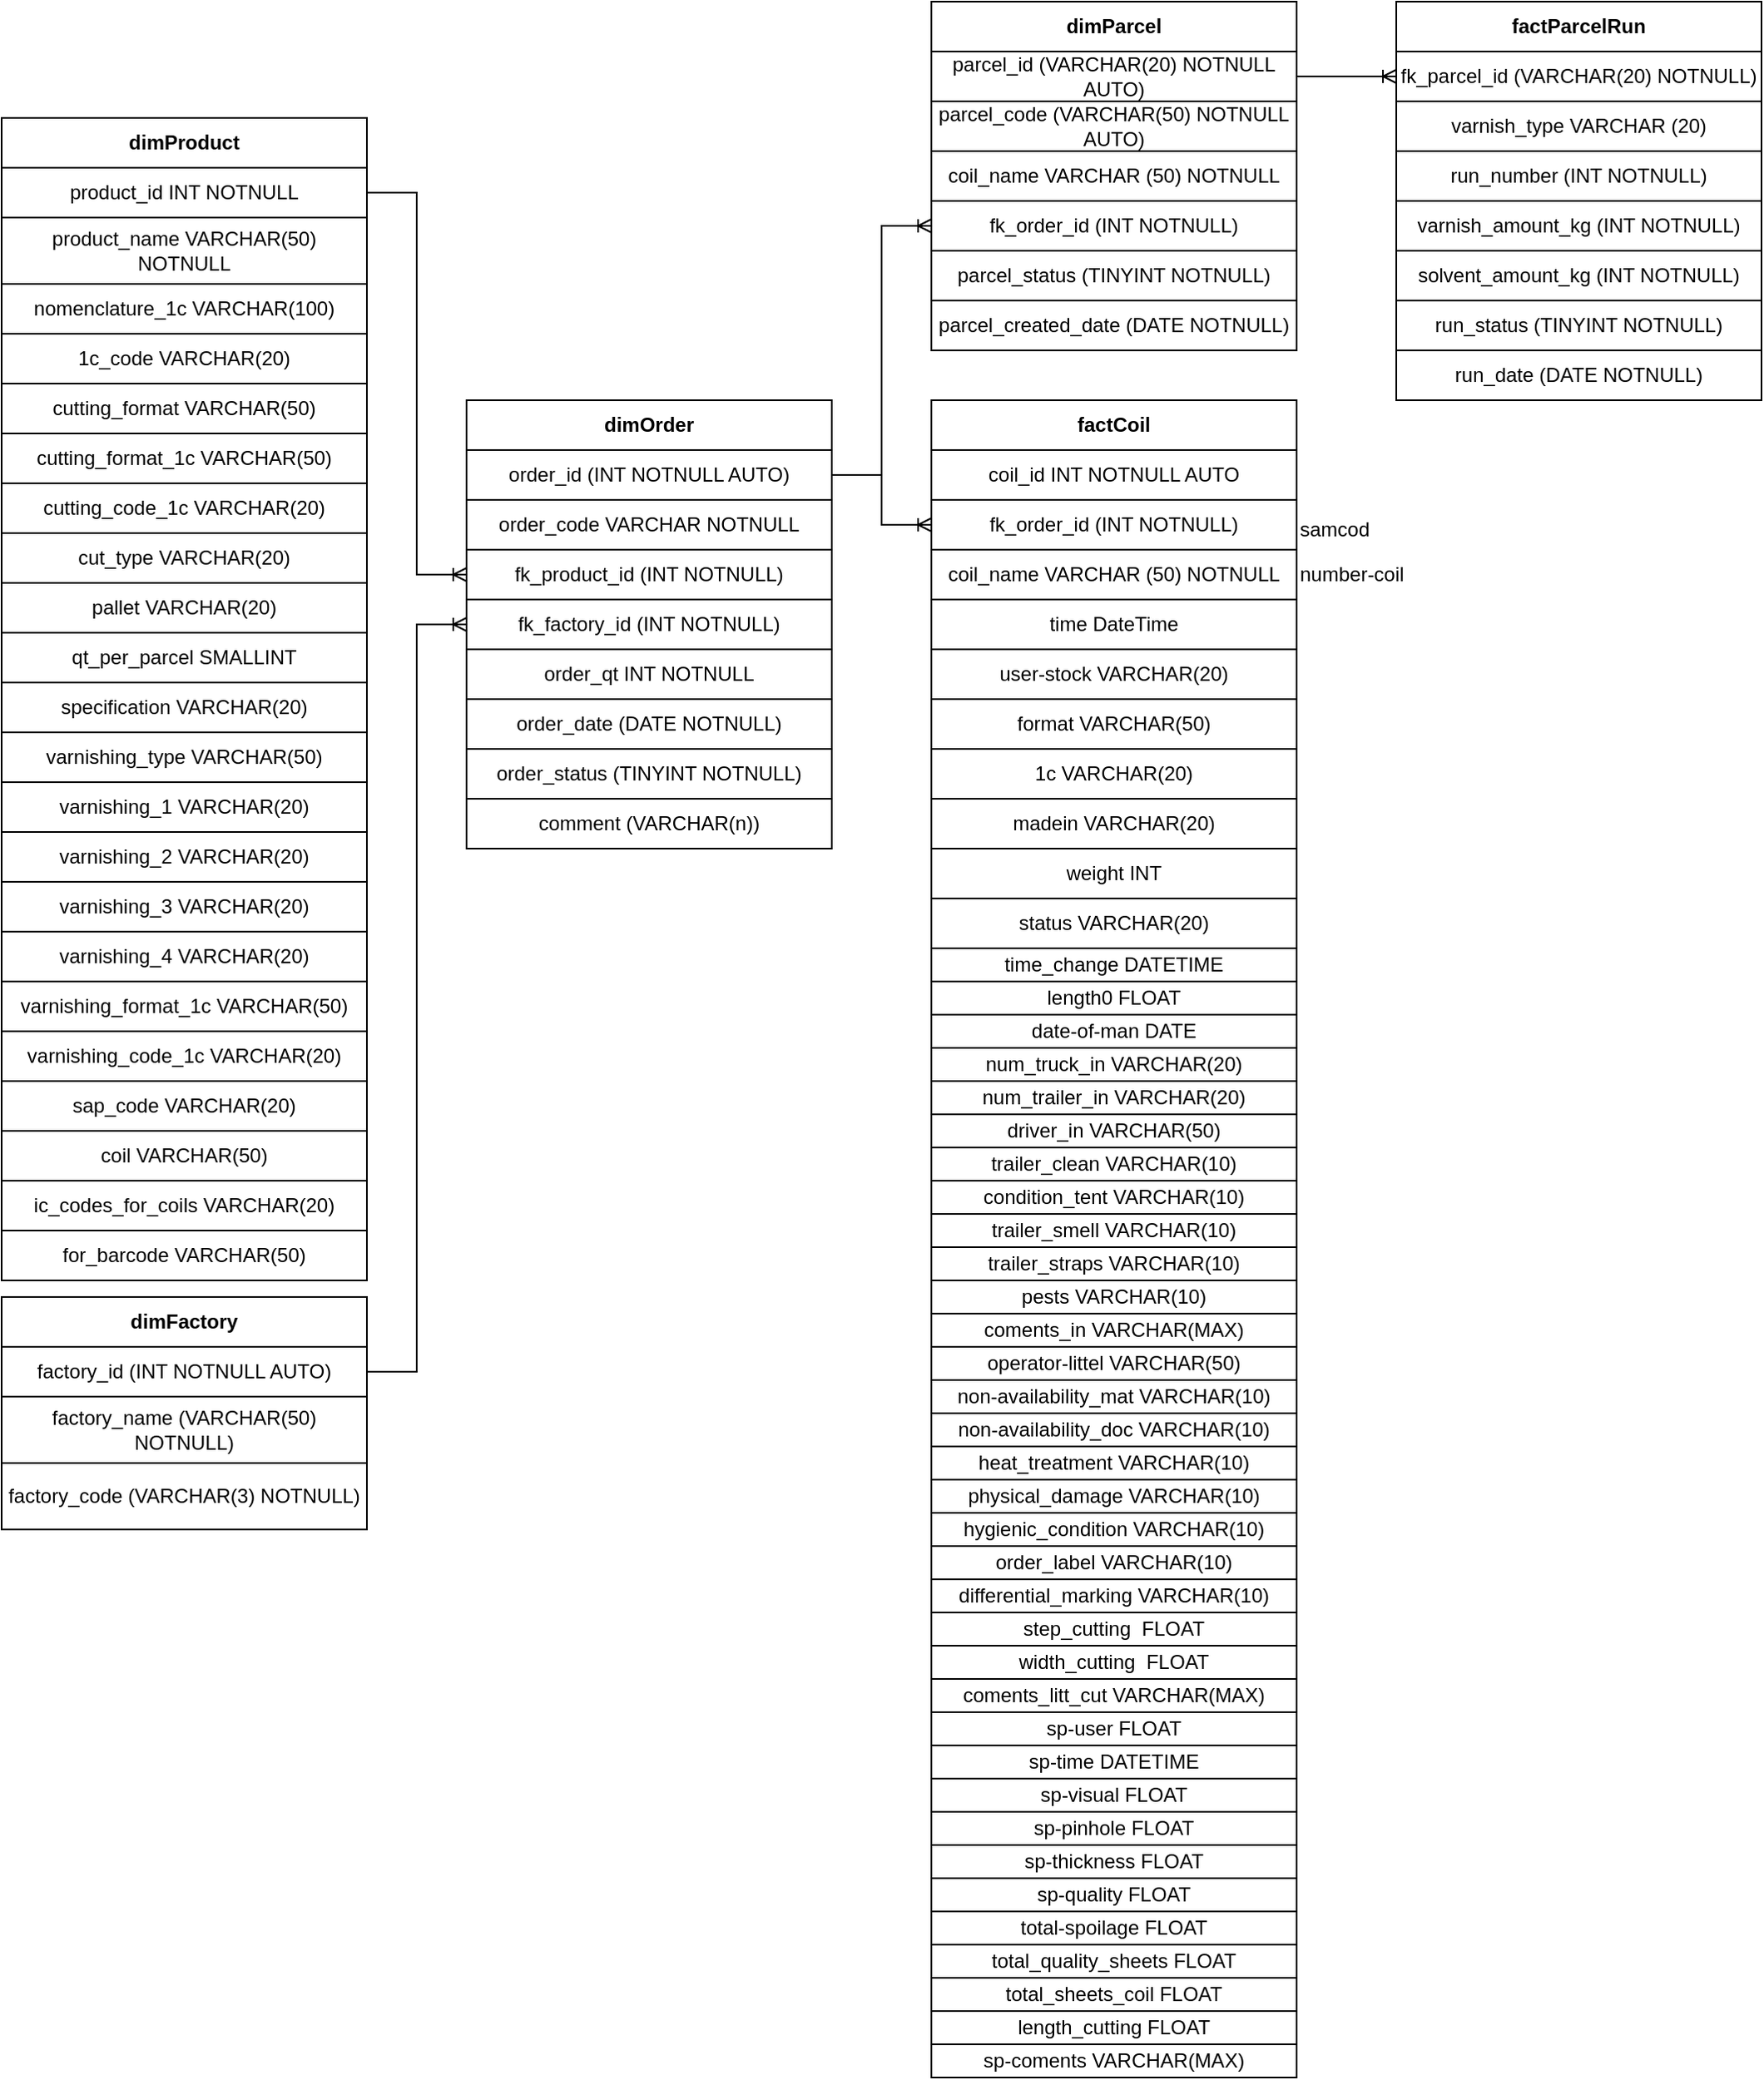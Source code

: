 <mxfile version="24.7.17">
  <diagram name="Сторінка-1" id="u5FYSQR3jmEpGPCtMNE-">
    <mxGraphModel dx="819" dy="1674" grid="1" gridSize="10" guides="1" tooltips="1" connect="1" arrows="1" fold="1" page="1" pageScale="1" pageWidth="827" pageHeight="1169" math="0" shadow="0">
      <root>
        <mxCell id="0" />
        <mxCell id="1" parent="0" />
        <mxCell id="WseHAHpJaHM3yeghM0L--2" value="dimOrder" style="swimlane;whiteSpace=wrap;html=1;startSize=30;" parent="1" vertex="1">
          <mxGeometry x="500" y="210" width="220" height="270" as="geometry" />
        </mxCell>
        <mxCell id="WseHAHpJaHM3yeghM0L--4" value="order_id (INT NOTNULL AUTO)" style="rounded=0;whiteSpace=wrap;html=1;" parent="WseHAHpJaHM3yeghM0L--2" vertex="1">
          <mxGeometry y="30" width="220" height="30" as="geometry" />
        </mxCell>
        <mxCell id="WseHAHpJaHM3yeghM0L--5" value="fk_product_id (INT NOTNULL)" style="rounded=0;whiteSpace=wrap;html=1;" parent="WseHAHpJaHM3yeghM0L--2" vertex="1">
          <mxGeometry y="90" width="220" height="30" as="geometry" />
        </mxCell>
        <mxCell id="WseHAHpJaHM3yeghM0L--6" value="fk_factory_id (INT NOTNULL)" style="rounded=0;whiteSpace=wrap;html=1;" parent="WseHAHpJaHM3yeghM0L--2" vertex="1">
          <mxGeometry y="120" width="220" height="30" as="geometry" />
        </mxCell>
        <mxCell id="WseHAHpJaHM3yeghM0L--7" value="order_date (DATE NOTNULL)" style="rounded=0;whiteSpace=wrap;html=1;" parent="WseHAHpJaHM3yeghM0L--2" vertex="1">
          <mxGeometry y="180" width="220" height="30" as="geometry" />
        </mxCell>
        <mxCell id="WseHAHpJaHM3yeghM0L--8" value="order_status (TINYINT NOTNULL)" style="rounded=0;whiteSpace=wrap;html=1;" parent="WseHAHpJaHM3yeghM0L--2" vertex="1">
          <mxGeometry y="210" width="220" height="30" as="geometry" />
        </mxCell>
        <mxCell id="WseHAHpJaHM3yeghM0L--9" value="comment (VARCHAR(n))" style="rounded=0;whiteSpace=wrap;html=1;" parent="WseHAHpJaHM3yeghM0L--2" vertex="1">
          <mxGeometry y="240" width="220" height="30" as="geometry" />
        </mxCell>
        <mxCell id="PHVxE-5BuHZBbudmVXxD-1" value="order_code VARCHAR NOTNULL" style="rounded=0;whiteSpace=wrap;html=1;" parent="WseHAHpJaHM3yeghM0L--2" vertex="1">
          <mxGeometry y="60" width="220" height="30" as="geometry" />
        </mxCell>
        <mxCell id="PHVxE-5BuHZBbudmVXxD-2" value="order_qt INT NOTNULL" style="rounded=0;whiteSpace=wrap;html=1;" parent="WseHAHpJaHM3yeghM0L--2" vertex="1">
          <mxGeometry y="150" width="220" height="30" as="geometry" />
        </mxCell>
        <mxCell id="WseHAHpJaHM3yeghM0L--10" value="dimFactory" style="swimlane;whiteSpace=wrap;html=1;startSize=30;" parent="1" vertex="1">
          <mxGeometry x="220" y="750" width="220" height="140" as="geometry" />
        </mxCell>
        <mxCell id="WseHAHpJaHM3yeghM0L--11" value="factory_id (INT NOTNULL AUTO)" style="rounded=0;whiteSpace=wrap;html=1;" parent="WseHAHpJaHM3yeghM0L--10" vertex="1">
          <mxGeometry y="30" width="220" height="30" as="geometry" />
        </mxCell>
        <mxCell id="WseHAHpJaHM3yeghM0L--17" value="factory_name (VARCHAR(50) NOTNULL)" style="rounded=0;whiteSpace=wrap;html=1;" parent="WseHAHpJaHM3yeghM0L--10" vertex="1">
          <mxGeometry y="60" width="220" height="40" as="geometry" />
        </mxCell>
        <mxCell id="WseHAHpJaHM3yeghM0L--18" value="factory_code (VARCHAR(3) NOTNULL)" style="rounded=0;whiteSpace=wrap;html=1;" parent="WseHAHpJaHM3yeghM0L--10" vertex="1">
          <mxGeometry y="100" width="220" height="40" as="geometry" />
        </mxCell>
        <mxCell id="WseHAHpJaHM3yeghM0L--19" value="dimProduct" style="swimlane;whiteSpace=wrap;html=1;startSize=30;" parent="1" vertex="1">
          <mxGeometry x="220" y="40" width="220" height="700" as="geometry" />
        </mxCell>
        <mxCell id="WseHAHpJaHM3yeghM0L--20" value="product_id INT NOTNULL" style="rounded=0;whiteSpace=wrap;html=1;" parent="WseHAHpJaHM3yeghM0L--19" vertex="1">
          <mxGeometry y="30" width="220" height="30" as="geometry" />
        </mxCell>
        <mxCell id="WseHAHpJaHM3yeghM0L--21" value="product_name VARCHAR(50) NOTNULL" style="rounded=0;whiteSpace=wrap;html=1;" parent="WseHAHpJaHM3yeghM0L--19" vertex="1">
          <mxGeometry y="60" width="220" height="40" as="geometry" />
        </mxCell>
        <mxCell id="WseHAHpJaHM3yeghM0L--38" value="varnishing_type VARCHAR(50)" style="rounded=0;whiteSpace=wrap;html=1;" parent="WseHAHpJaHM3yeghM0L--19" vertex="1">
          <mxGeometry y="370" width="220" height="30" as="geometry" />
        </mxCell>
        <mxCell id="WseHAHpJaHM3yeghM0L--39" value="specification VARCHAR(20)" style="rounded=0;whiteSpace=wrap;html=1;" parent="WseHAHpJaHM3yeghM0L--19" vertex="1">
          <mxGeometry y="340" width="220" height="30" as="geometry" />
        </mxCell>
        <mxCell id="WseHAHpJaHM3yeghM0L--40" value="qt_per_parcel SMALLINT" style="rounded=0;whiteSpace=wrap;html=1;" parent="WseHAHpJaHM3yeghM0L--19" vertex="1">
          <mxGeometry y="310" width="220" height="30" as="geometry" />
        </mxCell>
        <mxCell id="mCgGQj5m1qpj43Oj-1F5-1" value="nomenclature_1c VARCHAR(100)" style="rounded=0;whiteSpace=wrap;html=1;" parent="WseHAHpJaHM3yeghM0L--19" vertex="1">
          <mxGeometry y="100" width="220" height="30" as="geometry" />
        </mxCell>
        <mxCell id="mCgGQj5m1qpj43Oj-1F5-2" value="1c_code VARCHAR(20)" style="rounded=0;whiteSpace=wrap;html=1;" parent="WseHAHpJaHM3yeghM0L--19" vertex="1">
          <mxGeometry y="130" width="220" height="30" as="geometry" />
        </mxCell>
        <mxCell id="mCgGQj5m1qpj43Oj-1F5-3" value="cutting_format VARCHAR(50)" style="rounded=0;whiteSpace=wrap;html=1;" parent="WseHAHpJaHM3yeghM0L--19" vertex="1">
          <mxGeometry y="160" width="220" height="30" as="geometry" />
        </mxCell>
        <mxCell id="mCgGQj5m1qpj43Oj-1F5-4" value="cutting_format_1c VARCHAR(50)" style="rounded=0;whiteSpace=wrap;html=1;" parent="WseHAHpJaHM3yeghM0L--19" vertex="1">
          <mxGeometry y="190" width="220" height="30" as="geometry" />
        </mxCell>
        <mxCell id="mCgGQj5m1qpj43Oj-1F5-5" value="cutting_code_1c VARCHAR(20)" style="rounded=0;whiteSpace=wrap;html=1;" parent="WseHAHpJaHM3yeghM0L--19" vertex="1">
          <mxGeometry y="220" width="220" height="30" as="geometry" />
        </mxCell>
        <mxCell id="mCgGQj5m1qpj43Oj-1F5-6" value="cut_type VARCHAR(20)" style="rounded=0;whiteSpace=wrap;html=1;" parent="WseHAHpJaHM3yeghM0L--19" vertex="1">
          <mxGeometry y="250" width="220" height="30" as="geometry" />
        </mxCell>
        <mxCell id="mCgGQj5m1qpj43Oj-1F5-7" value="pallet VARCHAR(20)" style="rounded=0;whiteSpace=wrap;html=1;" parent="WseHAHpJaHM3yeghM0L--19" vertex="1">
          <mxGeometry y="280" width="220" height="30" as="geometry" />
        </mxCell>
        <mxCell id="mCgGQj5m1qpj43Oj-1F5-9" value="varnishing_1 VARCHAR(20)" style="rounded=0;whiteSpace=wrap;html=1;" parent="WseHAHpJaHM3yeghM0L--19" vertex="1">
          <mxGeometry y="400" width="220" height="30" as="geometry" />
        </mxCell>
        <mxCell id="mCgGQj5m1qpj43Oj-1F5-10" value="varnishing_2 VARCHAR(20)" style="rounded=0;whiteSpace=wrap;html=1;" parent="WseHAHpJaHM3yeghM0L--19" vertex="1">
          <mxGeometry y="430" width="220" height="30" as="geometry" />
        </mxCell>
        <mxCell id="mCgGQj5m1qpj43Oj-1F5-11" value="varnishing_3 VARCHAR(20)" style="rounded=0;whiteSpace=wrap;html=1;" parent="WseHAHpJaHM3yeghM0L--19" vertex="1">
          <mxGeometry y="460" width="220" height="30" as="geometry" />
        </mxCell>
        <mxCell id="mCgGQj5m1qpj43Oj-1F5-12" value="varnishing_4 VARCHAR(20)" style="rounded=0;whiteSpace=wrap;html=1;" parent="WseHAHpJaHM3yeghM0L--19" vertex="1">
          <mxGeometry y="490" width="220" height="30" as="geometry" />
        </mxCell>
        <mxCell id="mCgGQj5m1qpj43Oj-1F5-13" value="varnishing_format_1c VARCHAR(50)" style="rounded=0;whiteSpace=wrap;html=1;" parent="WseHAHpJaHM3yeghM0L--19" vertex="1">
          <mxGeometry y="520" width="220" height="30" as="geometry" />
        </mxCell>
        <mxCell id="mCgGQj5m1qpj43Oj-1F5-14" value="varnishing_code_1c VARCHAR(20)" style="rounded=0;whiteSpace=wrap;html=1;" parent="WseHAHpJaHM3yeghM0L--19" vertex="1">
          <mxGeometry y="550" width="220" height="30" as="geometry" />
        </mxCell>
        <mxCell id="mCgGQj5m1qpj43Oj-1F5-15" value="sap_code VARCHAR(20)" style="rounded=0;whiteSpace=wrap;html=1;" parent="WseHAHpJaHM3yeghM0L--19" vertex="1">
          <mxGeometry y="580" width="220" height="30" as="geometry" />
        </mxCell>
        <mxCell id="mCgGQj5m1qpj43Oj-1F5-16" value="coil VARCHAR(50)" style="rounded=0;whiteSpace=wrap;html=1;" parent="WseHAHpJaHM3yeghM0L--19" vertex="1">
          <mxGeometry y="610" width="220" height="30" as="geometry" />
        </mxCell>
        <mxCell id="mCgGQj5m1qpj43Oj-1F5-17" value="ic_codes_for_coils VARCHAR(20)" style="rounded=0;whiteSpace=wrap;html=1;" parent="WseHAHpJaHM3yeghM0L--19" vertex="1">
          <mxGeometry y="640" width="220" height="30" as="geometry" />
        </mxCell>
        <mxCell id="mCgGQj5m1qpj43Oj-1F5-18" value="for_barcode VARCHAR(50)" style="rounded=0;whiteSpace=wrap;html=1;" parent="WseHAHpJaHM3yeghM0L--19" vertex="1">
          <mxGeometry y="670" width="220" height="30" as="geometry" />
        </mxCell>
        <mxCell id="WseHAHpJaHM3yeghM0L--23" value="dimParcel" style="swimlane;whiteSpace=wrap;html=1;startSize=30;" parent="1" vertex="1">
          <mxGeometry x="780" y="-30" width="220" height="210" as="geometry" />
        </mxCell>
        <mxCell id="WseHAHpJaHM3yeghM0L--24" value="parcel_id (VARCHAR(20) NOTNULL AUTO)" style="rounded=0;whiteSpace=wrap;html=1;" parent="WseHAHpJaHM3yeghM0L--23" vertex="1">
          <mxGeometry y="30" width="220" height="30" as="geometry" />
        </mxCell>
        <mxCell id="WseHAHpJaHM3yeghM0L--25" value="fk_order_id (INT NOTNULL)" style="rounded=0;whiteSpace=wrap;html=1;" parent="WseHAHpJaHM3yeghM0L--23" vertex="1">
          <mxGeometry y="120" width="220" height="30" as="geometry" />
        </mxCell>
        <mxCell id="WseHAHpJaHM3yeghM0L--26" value="parcel_status (TINYINT NOTNULL)" style="rounded=0;whiteSpace=wrap;html=1;" parent="WseHAHpJaHM3yeghM0L--23" vertex="1">
          <mxGeometry y="150" width="220" height="30" as="geometry" />
        </mxCell>
        <mxCell id="WseHAHpJaHM3yeghM0L--27" value="parcel_created_date (DATE NOTNULL)" style="rounded=0;whiteSpace=wrap;html=1;" parent="WseHAHpJaHM3yeghM0L--23" vertex="1">
          <mxGeometry y="180" width="220" height="30" as="geometry" />
        </mxCell>
        <mxCell id="PHVxE-5BuHZBbudmVXxD-4" value="parcel_code (VARCHAR(50) NOTNULL AUTO)" style="rounded=0;whiteSpace=wrap;html=1;" parent="WseHAHpJaHM3yeghM0L--23" vertex="1">
          <mxGeometry y="60" width="220" height="30" as="geometry" />
        </mxCell>
        <mxCell id="PHVxE-5BuHZBbudmVXxD-5" value="coil_name VARCHAR (50) NOTNULL" style="rounded=0;whiteSpace=wrap;html=1;" parent="WseHAHpJaHM3yeghM0L--23" vertex="1">
          <mxGeometry y="90" width="220" height="30" as="geometry" />
        </mxCell>
        <mxCell id="WseHAHpJaHM3yeghM0L--34" value="" style="edgeStyle=entityRelationEdgeStyle;fontSize=12;html=1;endArrow=ERoneToMany;rounded=0;exitX=1;exitY=0.5;exitDx=0;exitDy=0;entryX=0;entryY=0.5;entryDx=0;entryDy=0;" parent="1" source="WseHAHpJaHM3yeghM0L--20" target="WseHAHpJaHM3yeghM0L--5" edge="1">
          <mxGeometry width="100" height="100" relative="1" as="geometry">
            <mxPoint x="420" y="330" as="sourcePoint" />
            <mxPoint x="520" y="230" as="targetPoint" />
          </mxGeometry>
        </mxCell>
        <mxCell id="WseHAHpJaHM3yeghM0L--36" value="" style="edgeStyle=entityRelationEdgeStyle;fontSize=12;html=1;endArrow=ERoneToMany;rounded=0;exitX=1;exitY=0.5;exitDx=0;exitDy=0;entryX=0;entryY=0.5;entryDx=0;entryDy=0;" parent="1" source="WseHAHpJaHM3yeghM0L--4" target="WseHAHpJaHM3yeghM0L--25" edge="1">
          <mxGeometry width="100" height="100" relative="1" as="geometry">
            <mxPoint x="400" y="420" as="sourcePoint" />
            <mxPoint x="500" y="320" as="targetPoint" />
          </mxGeometry>
        </mxCell>
        <mxCell id="WseHAHpJaHM3yeghM0L--43" value="factParcelRun" style="swimlane;whiteSpace=wrap;html=1;startSize=30;" parent="1" vertex="1">
          <mxGeometry x="1060" y="-30" width="220" height="240" as="geometry" />
        </mxCell>
        <mxCell id="WseHAHpJaHM3yeghM0L--44" value="fk_parcel_id (VARCHAR(20) NOTNULL)" style="rounded=0;whiteSpace=wrap;html=1;" parent="WseHAHpJaHM3yeghM0L--43" vertex="1">
          <mxGeometry y="30" width="220" height="30" as="geometry" />
        </mxCell>
        <mxCell id="WseHAHpJaHM3yeghM0L--49" value="varnish_amount_kg (INT NOTNULL)" style="rounded=0;whiteSpace=wrap;html=1;" parent="WseHAHpJaHM3yeghM0L--43" vertex="1">
          <mxGeometry y="120" width="220" height="30" as="geometry" />
        </mxCell>
        <mxCell id="WseHAHpJaHM3yeghM0L--50" value="solvent_amount_kg (INT NOTNULL)" style="rounded=0;whiteSpace=wrap;html=1;" parent="WseHAHpJaHM3yeghM0L--43" vertex="1">
          <mxGeometry y="150" width="220" height="30" as="geometry" />
        </mxCell>
        <mxCell id="WseHAHpJaHM3yeghM0L--51" value="run_status (TINYINT NOTNULL)" style="rounded=0;whiteSpace=wrap;html=1;" parent="WseHAHpJaHM3yeghM0L--43" vertex="1">
          <mxGeometry y="180" width="220" height="30" as="geometry" />
        </mxCell>
        <mxCell id="WseHAHpJaHM3yeghM0L--52" value="run_date (DATE NOTNULL)" style="rounded=0;whiteSpace=wrap;html=1;" parent="WseHAHpJaHM3yeghM0L--43" vertex="1">
          <mxGeometry y="210" width="220" height="30" as="geometry" />
        </mxCell>
        <mxCell id="T6bD2H47zDoP_gtD2wjx-1" value="varnish_type VARCHAR (20)" style="rounded=0;whiteSpace=wrap;html=1;" parent="WseHAHpJaHM3yeghM0L--43" vertex="1">
          <mxGeometry y="60" width="220" height="30" as="geometry" />
        </mxCell>
        <mxCell id="T6bD2H47zDoP_gtD2wjx-2" value="run_number (INT NOTNULL)" style="rounded=0;whiteSpace=wrap;html=1;" parent="WseHAHpJaHM3yeghM0L--43" vertex="1">
          <mxGeometry y="90" width="220" height="30" as="geometry" />
        </mxCell>
        <mxCell id="WseHAHpJaHM3yeghM0L--48" value="" style="edgeStyle=entityRelationEdgeStyle;fontSize=12;html=1;endArrow=ERoneToMany;rounded=0;exitX=1;exitY=0.5;exitDx=0;exitDy=0;entryX=0;entryY=0.5;entryDx=0;entryDy=0;" parent="1" source="WseHAHpJaHM3yeghM0L--24" target="WseHAHpJaHM3yeghM0L--44" edge="1">
          <mxGeometry width="100" height="100" relative="1" as="geometry">
            <mxPoint x="660" y="150" as="sourcePoint" />
            <mxPoint x="760" y="50" as="targetPoint" />
          </mxGeometry>
        </mxCell>
        <mxCell id="mCgGQj5m1qpj43Oj-1F5-8" value="" style="edgeStyle=entityRelationEdgeStyle;fontSize=12;html=1;endArrow=ERoneToMany;rounded=0;entryX=0;entryY=0.5;entryDx=0;entryDy=0;exitX=1;exitY=0.5;exitDx=0;exitDy=0;" parent="1" source="WseHAHpJaHM3yeghM0L--11" target="WseHAHpJaHM3yeghM0L--6" edge="1">
          <mxGeometry width="100" height="100" relative="1" as="geometry">
            <mxPoint x="450" y="640" as="sourcePoint" />
            <mxPoint x="470" y="490" as="targetPoint" />
          </mxGeometry>
        </mxCell>
        <mxCell id="PHVxE-5BuHZBbudmVXxD-6" value="factCoil" style="swimlane;whiteSpace=wrap;html=1;startSize=30;" parent="1" vertex="1">
          <mxGeometry x="780" y="210" width="220" height="1010" as="geometry" />
        </mxCell>
        <mxCell id="PHVxE-5BuHZBbudmVXxD-15" value="coil_name VARCHAR (50) NOTNULL" style="rounded=0;whiteSpace=wrap;html=1;" parent="PHVxE-5BuHZBbudmVXxD-6" vertex="1">
          <mxGeometry y="90" width="220" height="30" as="geometry" />
        </mxCell>
        <mxCell id="PHVxE-5BuHZBbudmVXxD-16" value="fk_order_id (INT NOTNULL)" style="rounded=0;whiteSpace=wrap;html=1;" parent="PHVxE-5BuHZBbudmVXxD-6" vertex="1">
          <mxGeometry y="60" width="220" height="30" as="geometry" />
        </mxCell>
        <mxCell id="PHVxE-5BuHZBbudmVXxD-19" value="time DateTime" style="rounded=0;whiteSpace=wrap;html=1;" parent="PHVxE-5BuHZBbudmVXxD-6" vertex="1">
          <mxGeometry y="120" width="220" height="30" as="geometry" />
        </mxCell>
        <mxCell id="PHVxE-5BuHZBbudmVXxD-20" value="user-stock VARCHAR(20)" style="rounded=0;whiteSpace=wrap;html=1;" parent="PHVxE-5BuHZBbudmVXxD-6" vertex="1">
          <mxGeometry y="150" width="220" height="30" as="geometry" />
        </mxCell>
        <mxCell id="PHVxE-5BuHZBbudmVXxD-21" value="madein VARCHAR(20)" style="rounded=0;whiteSpace=wrap;html=1;" parent="PHVxE-5BuHZBbudmVXxD-6" vertex="1">
          <mxGeometry y="240" width="220" height="30" as="geometry" />
        </mxCell>
        <mxCell id="PHVxE-5BuHZBbudmVXxD-22" value="weight INT" style="rounded=0;whiteSpace=wrap;html=1;" parent="PHVxE-5BuHZBbudmVXxD-6" vertex="1">
          <mxGeometry y="270" width="220" height="30" as="geometry" />
        </mxCell>
        <mxCell id="PHVxE-5BuHZBbudmVXxD-24" value="status VARCHAR(20)" style="rounded=0;whiteSpace=wrap;html=1;" parent="PHVxE-5BuHZBbudmVXxD-6" vertex="1">
          <mxGeometry y="300" width="220" height="30" as="geometry" />
        </mxCell>
        <mxCell id="PHVxE-5BuHZBbudmVXxD-25" value="time_change DATETIME" style="rounded=0;whiteSpace=wrap;html=1;" parent="PHVxE-5BuHZBbudmVXxD-6" vertex="1">
          <mxGeometry y="330" width="220" height="20" as="geometry" />
        </mxCell>
        <mxCell id="PHVxE-5BuHZBbudmVXxD-29" value="length0 FLOAT" style="rounded=0;whiteSpace=wrap;html=1;" parent="PHVxE-5BuHZBbudmVXxD-6" vertex="1">
          <mxGeometry y="350" width="220" height="20" as="geometry" />
        </mxCell>
        <mxCell id="PHVxE-5BuHZBbudmVXxD-30" value="date-of-man DATE" style="rounded=0;whiteSpace=wrap;html=1;" parent="PHVxE-5BuHZBbudmVXxD-6" vertex="1">
          <mxGeometry y="370" width="220" height="20" as="geometry" />
        </mxCell>
        <mxCell id="VwyHkPYACRq4eq4sH2VM-2" value="coil_id INT NOTNULL AUTO" style="rounded=0;whiteSpace=wrap;html=1;" vertex="1" parent="PHVxE-5BuHZBbudmVXxD-6">
          <mxGeometry y="30" width="220" height="30" as="geometry" />
        </mxCell>
        <mxCell id="VwyHkPYACRq4eq4sH2VM-5" value="format VARCHAR(50)" style="rounded=0;whiteSpace=wrap;html=1;" vertex="1" parent="PHVxE-5BuHZBbudmVXxD-6">
          <mxGeometry y="180" width="220" height="30" as="geometry" />
        </mxCell>
        <mxCell id="VwyHkPYACRq4eq4sH2VM-6" value="1c VARCHAR(20)" style="rounded=0;whiteSpace=wrap;html=1;" vertex="1" parent="PHVxE-5BuHZBbudmVXxD-6">
          <mxGeometry y="210" width="220" height="30" as="geometry" />
        </mxCell>
        <mxCell id="VwyHkPYACRq4eq4sH2VM-7" value="num_truck_in VARCHAR(20)" style="rounded=0;whiteSpace=wrap;html=1;" vertex="1" parent="PHVxE-5BuHZBbudmVXxD-6">
          <mxGeometry y="390" width="220" height="20" as="geometry" />
        </mxCell>
        <mxCell id="VwyHkPYACRq4eq4sH2VM-8" value="num_trailer_in VARCHAR(20)" style="rounded=0;whiteSpace=wrap;html=1;" vertex="1" parent="PHVxE-5BuHZBbudmVXxD-6">
          <mxGeometry y="410" width="220" height="20" as="geometry" />
        </mxCell>
        <mxCell id="VwyHkPYACRq4eq4sH2VM-9" value="driver_in VARCHAR(50)" style="rounded=0;whiteSpace=wrap;html=1;" vertex="1" parent="PHVxE-5BuHZBbudmVXxD-6">
          <mxGeometry y="430" width="220" height="20" as="geometry" />
        </mxCell>
        <mxCell id="VwyHkPYACRq4eq4sH2VM-10" value="trailer_clean VARCHAR(10)" style="rounded=0;whiteSpace=wrap;html=1;" vertex="1" parent="PHVxE-5BuHZBbudmVXxD-6">
          <mxGeometry y="450" width="220" height="20" as="geometry" />
        </mxCell>
        <mxCell id="VwyHkPYACRq4eq4sH2VM-11" value="condition_tent VARCHAR(10)" style="rounded=0;whiteSpace=wrap;html=1;" vertex="1" parent="PHVxE-5BuHZBbudmVXxD-6">
          <mxGeometry y="470" width="220" height="20" as="geometry" />
        </mxCell>
        <mxCell id="VwyHkPYACRq4eq4sH2VM-12" value="trailer_smell VARCHAR(10)" style="rounded=0;whiteSpace=wrap;html=1;" vertex="1" parent="PHVxE-5BuHZBbudmVXxD-6">
          <mxGeometry y="490" width="220" height="20" as="geometry" />
        </mxCell>
        <mxCell id="VwyHkPYACRq4eq4sH2VM-13" value="&lt;span style=&quot;text-align: left;&quot;&gt;trailer_straps&amp;nbsp;&lt;/span&gt;VARCHAR(10)" style="rounded=0;whiteSpace=wrap;html=1;" vertex="1" parent="PHVxE-5BuHZBbudmVXxD-6">
          <mxGeometry y="510" width="220" height="20" as="geometry" />
        </mxCell>
        <mxCell id="VwyHkPYACRq4eq4sH2VM-14" value="&lt;span style=&quot;text-align: left;&quot;&gt;pests&amp;nbsp;&lt;/span&gt;VARCHAR(10)" style="rounded=0;whiteSpace=wrap;html=1;" vertex="1" parent="PHVxE-5BuHZBbudmVXxD-6">
          <mxGeometry y="530" width="220" height="20" as="geometry" />
        </mxCell>
        <mxCell id="VwyHkPYACRq4eq4sH2VM-15" value="&lt;span style=&quot;text-align: left;&quot;&gt;coments_in&amp;nbsp;&lt;/span&gt;VARCHAR(MAX)" style="rounded=0;whiteSpace=wrap;html=1;" vertex="1" parent="PHVxE-5BuHZBbudmVXxD-6">
          <mxGeometry y="550" width="220" height="20" as="geometry" />
        </mxCell>
        <mxCell id="VwyHkPYACRq4eq4sH2VM-16" value="&lt;span style=&quot;text-align: left;&quot;&gt;operator-littel&amp;nbsp;&lt;/span&gt;VARCHAR(50)" style="rounded=0;whiteSpace=wrap;html=1;" vertex="1" parent="PHVxE-5BuHZBbudmVXxD-6">
          <mxGeometry y="570" width="220" height="20" as="geometry" />
        </mxCell>
        <mxCell id="VwyHkPYACRq4eq4sH2VM-17" value="&lt;span style=&quot;text-align: left;&quot;&gt;non-availability_mat&amp;nbsp;&lt;/span&gt;VARCHAR(10)" style="rounded=0;whiteSpace=wrap;html=1;" vertex="1" parent="PHVxE-5BuHZBbudmVXxD-6">
          <mxGeometry y="590" width="220" height="20" as="geometry" />
        </mxCell>
        <mxCell id="VwyHkPYACRq4eq4sH2VM-18" value="&lt;span style=&quot;text-align: left;&quot;&gt;non-availability_doc&amp;nbsp;&lt;/span&gt;VARCHAR(10)" style="rounded=0;whiteSpace=wrap;html=1;" vertex="1" parent="PHVxE-5BuHZBbudmVXxD-6">
          <mxGeometry y="610" width="220" height="20" as="geometry" />
        </mxCell>
        <mxCell id="VwyHkPYACRq4eq4sH2VM-19" value="&lt;span style=&quot;text-align: left;&quot;&gt;heat_treatment&lt;/span&gt;&lt;span style=&quot;text-align: left;&quot;&gt;&amp;nbsp;&lt;/span&gt;VARCHAR(10)" style="rounded=0;whiteSpace=wrap;html=1;" vertex="1" parent="PHVxE-5BuHZBbudmVXxD-6">
          <mxGeometry y="630" width="220" height="20" as="geometry" />
        </mxCell>
        <mxCell id="VwyHkPYACRq4eq4sH2VM-20" value="&lt;span style=&quot;text-align: left;&quot;&gt;physical_damage&amp;nbsp;&lt;/span&gt;VARCHAR(10)" style="rounded=0;whiteSpace=wrap;html=1;" vertex="1" parent="PHVxE-5BuHZBbudmVXxD-6">
          <mxGeometry y="650" width="220" height="20" as="geometry" />
        </mxCell>
        <mxCell id="VwyHkPYACRq4eq4sH2VM-21" value="&lt;span style=&quot;text-align: left;&quot;&gt;hygienic_condition&amp;nbsp;&lt;/span&gt;VARCHAR(10)" style="rounded=0;whiteSpace=wrap;html=1;" vertex="1" parent="PHVxE-5BuHZBbudmVXxD-6">
          <mxGeometry y="670" width="220" height="20" as="geometry" />
        </mxCell>
        <mxCell id="VwyHkPYACRq4eq4sH2VM-22" value="&lt;span style=&quot;text-align: left;&quot;&gt;order_label&amp;nbsp;&lt;/span&gt;VARCHAR(10)" style="rounded=0;whiteSpace=wrap;html=1;" vertex="1" parent="PHVxE-5BuHZBbudmVXxD-6">
          <mxGeometry y="690" width="220" height="20" as="geometry" />
        </mxCell>
        <mxCell id="VwyHkPYACRq4eq4sH2VM-23" value="&lt;span style=&quot;text-align: left;&quot;&gt;differential_marking&amp;nbsp;&lt;/span&gt;VARCHAR(10)" style="rounded=0;whiteSpace=wrap;html=1;" vertex="1" parent="PHVxE-5BuHZBbudmVXxD-6">
          <mxGeometry y="710" width="220" height="20" as="geometry" />
        </mxCell>
        <mxCell id="VwyHkPYACRq4eq4sH2VM-24" value="&lt;span style=&quot;text-align: left;&quot;&gt;step_cutting&amp;nbsp; FLOAT&lt;/span&gt;" style="rounded=0;whiteSpace=wrap;html=1;" vertex="1" parent="PHVxE-5BuHZBbudmVXxD-6">
          <mxGeometry y="730" width="220" height="20" as="geometry" />
        </mxCell>
        <mxCell id="VwyHkPYACRq4eq4sH2VM-25" value="&lt;span style=&quot;text-align: left;&quot;&gt;width_cutting&amp;nbsp; FLOAT&lt;/span&gt;" style="rounded=0;whiteSpace=wrap;html=1;" vertex="1" parent="PHVxE-5BuHZBbudmVXxD-6">
          <mxGeometry y="750" width="220" height="20" as="geometry" />
        </mxCell>
        <mxCell id="VwyHkPYACRq4eq4sH2VM-26" value="&lt;span style=&quot;text-align: left;&quot;&gt;coments_litt_cut&amp;nbsp;&lt;/span&gt;VARCHAR(MAX)" style="rounded=0;whiteSpace=wrap;html=1;" vertex="1" parent="PHVxE-5BuHZBbudmVXxD-6">
          <mxGeometry y="770" width="220" height="20" as="geometry" />
        </mxCell>
        <mxCell id="VwyHkPYACRq4eq4sH2VM-27" value="&lt;div style=&quot;text-align: left;&quot;&gt;&lt;span style=&quot;background-color: initial;&quot;&gt;sp-user FLOAT&lt;/span&gt;&lt;/div&gt;" style="rounded=0;whiteSpace=wrap;html=1;" vertex="1" parent="PHVxE-5BuHZBbudmVXxD-6">
          <mxGeometry y="790" width="220" height="20" as="geometry" />
        </mxCell>
        <mxCell id="VwyHkPYACRq4eq4sH2VM-28" value="&lt;div style=&quot;text-align: left;&quot;&gt;&lt;span style=&quot;background-color: initial;&quot;&gt;sp-time DATETIME&lt;/span&gt;&lt;/div&gt;" style="rounded=0;whiteSpace=wrap;html=1;" vertex="1" parent="PHVxE-5BuHZBbudmVXxD-6">
          <mxGeometry y="810" width="220" height="20" as="geometry" />
        </mxCell>
        <mxCell id="VwyHkPYACRq4eq4sH2VM-29" value="&lt;div style=&quot;text-align: left;&quot;&gt;&lt;span style=&quot;background-color: initial;&quot;&gt;sp-visual FLOAT&lt;/span&gt;&lt;/div&gt;" style="rounded=0;whiteSpace=wrap;html=1;" vertex="1" parent="PHVxE-5BuHZBbudmVXxD-6">
          <mxGeometry y="830" width="220" height="20" as="geometry" />
        </mxCell>
        <mxCell id="VwyHkPYACRq4eq4sH2VM-30" value="&lt;div style=&quot;text-align: left;&quot;&gt;&lt;span style=&quot;background-color: initial;&quot;&gt;sp-pinhole FLOAT&lt;/span&gt;&lt;/div&gt;" style="rounded=0;whiteSpace=wrap;html=1;" vertex="1" parent="PHVxE-5BuHZBbudmVXxD-6">
          <mxGeometry y="850" width="220" height="20" as="geometry" />
        </mxCell>
        <mxCell id="VwyHkPYACRq4eq4sH2VM-31" value="&lt;div style=&quot;text-align: left;&quot;&gt;&lt;span style=&quot;background-color: initial;&quot;&gt;sp-thickness FLOAT&lt;/span&gt;&lt;/div&gt;" style="rounded=0;whiteSpace=wrap;html=1;" vertex="1" parent="PHVxE-5BuHZBbudmVXxD-6">
          <mxGeometry y="870" width="220" height="20" as="geometry" />
        </mxCell>
        <mxCell id="VwyHkPYACRq4eq4sH2VM-32" value="&lt;div style=&quot;text-align: left;&quot;&gt;&lt;span style=&quot;background-color: initial;&quot;&gt;sp-quality FLOAT&lt;/span&gt;&lt;/div&gt;" style="rounded=0;whiteSpace=wrap;html=1;" vertex="1" parent="PHVxE-5BuHZBbudmVXxD-6">
          <mxGeometry y="890" width="220" height="20" as="geometry" />
        </mxCell>
        <mxCell id="VwyHkPYACRq4eq4sH2VM-33" value="&lt;div style=&quot;text-align: left;&quot;&gt;&lt;span style=&quot;background-color: initial;&quot;&gt;total-spoilage FLOAT&lt;/span&gt;&lt;/div&gt;" style="rounded=0;whiteSpace=wrap;html=1;" vertex="1" parent="PHVxE-5BuHZBbudmVXxD-6">
          <mxGeometry y="910" width="220" height="20" as="geometry" />
        </mxCell>
        <mxCell id="VwyHkPYACRq4eq4sH2VM-34" value="&lt;div style=&quot;text-align: left;&quot;&gt;&lt;span style=&quot;background-color: initial;&quot;&gt;total_quality_sheets FLOAT&lt;/span&gt;&lt;/div&gt;" style="rounded=0;whiteSpace=wrap;html=1;" vertex="1" parent="PHVxE-5BuHZBbudmVXxD-6">
          <mxGeometry y="930" width="220" height="20" as="geometry" />
        </mxCell>
        <mxCell id="VwyHkPYACRq4eq4sH2VM-35" value="&lt;div style=&quot;text-align: left;&quot;&gt;&lt;span style=&quot;background-color: initial;&quot;&gt;total_sheets_coil&lt;/span&gt;&lt;span style=&quot;background-color: initial;&quot;&gt;&amp;nbsp;&lt;/span&gt;&lt;span style=&quot;background-color: initial;&quot;&gt;FLOAT&lt;/span&gt;&lt;/div&gt;" style="rounded=0;whiteSpace=wrap;html=1;" vertex="1" parent="PHVxE-5BuHZBbudmVXxD-6">
          <mxGeometry y="950" width="220" height="20" as="geometry" />
        </mxCell>
        <mxCell id="VwyHkPYACRq4eq4sH2VM-36" value="&lt;div style=&quot;text-align: left;&quot;&gt;&lt;span style=&quot;background-color: initial;&quot;&gt;length_cutting&lt;/span&gt;&lt;span style=&quot;background-color: initial;&quot;&gt;&amp;nbsp;&lt;/span&gt;&lt;span style=&quot;background-color: initial;&quot;&gt;FLOAT&lt;/span&gt;&lt;/div&gt;" style="rounded=0;whiteSpace=wrap;html=1;" vertex="1" parent="PHVxE-5BuHZBbudmVXxD-6">
          <mxGeometry y="970" width="220" height="20" as="geometry" />
        </mxCell>
        <mxCell id="VwyHkPYACRq4eq4sH2VM-37" value="&lt;span style=&quot;text-align: left;&quot;&gt;sp-coments&amp;nbsp;&lt;/span&gt;VARCHAR(MAX)" style="rounded=0;whiteSpace=wrap;html=1;" vertex="1" parent="PHVxE-5BuHZBbudmVXxD-6">
          <mxGeometry y="990" width="220" height="20" as="geometry" />
        </mxCell>
        <mxCell id="PHVxE-5BuHZBbudmVXxD-17" value="" style="edgeStyle=entityRelationEdgeStyle;fontSize=12;html=1;endArrow=ERoneToMany;rounded=0;entryX=0;entryY=0.5;entryDx=0;entryDy=0;exitX=1;exitY=0.5;exitDx=0;exitDy=0;" parent="1" source="WseHAHpJaHM3yeghM0L--4" target="PHVxE-5BuHZBbudmVXxD-16" edge="1">
          <mxGeometry width="100" height="100" relative="1" as="geometry">
            <mxPoint x="620" y="430" as="sourcePoint" />
            <mxPoint x="720" y="330" as="targetPoint" />
          </mxGeometry>
        </mxCell>
        <mxCell id="PHVxE-5BuHZBbudmVXxD-27" value="samcod" style="text;html=1;align=left;verticalAlign=middle;whiteSpace=wrap;rounded=0;" parent="1" vertex="1">
          <mxGeometry x="1000" y="280" width="60" height="15" as="geometry" />
        </mxCell>
        <mxCell id="VwyHkPYACRq4eq4sH2VM-3" value="number-coil" style="text;whiteSpace=wrap;html=1;align=left;verticalAlign=middle;" vertex="1" parent="1">
          <mxGeometry x="1000" y="300" width="100" height="30" as="geometry" />
        </mxCell>
      </root>
    </mxGraphModel>
  </diagram>
</mxfile>
